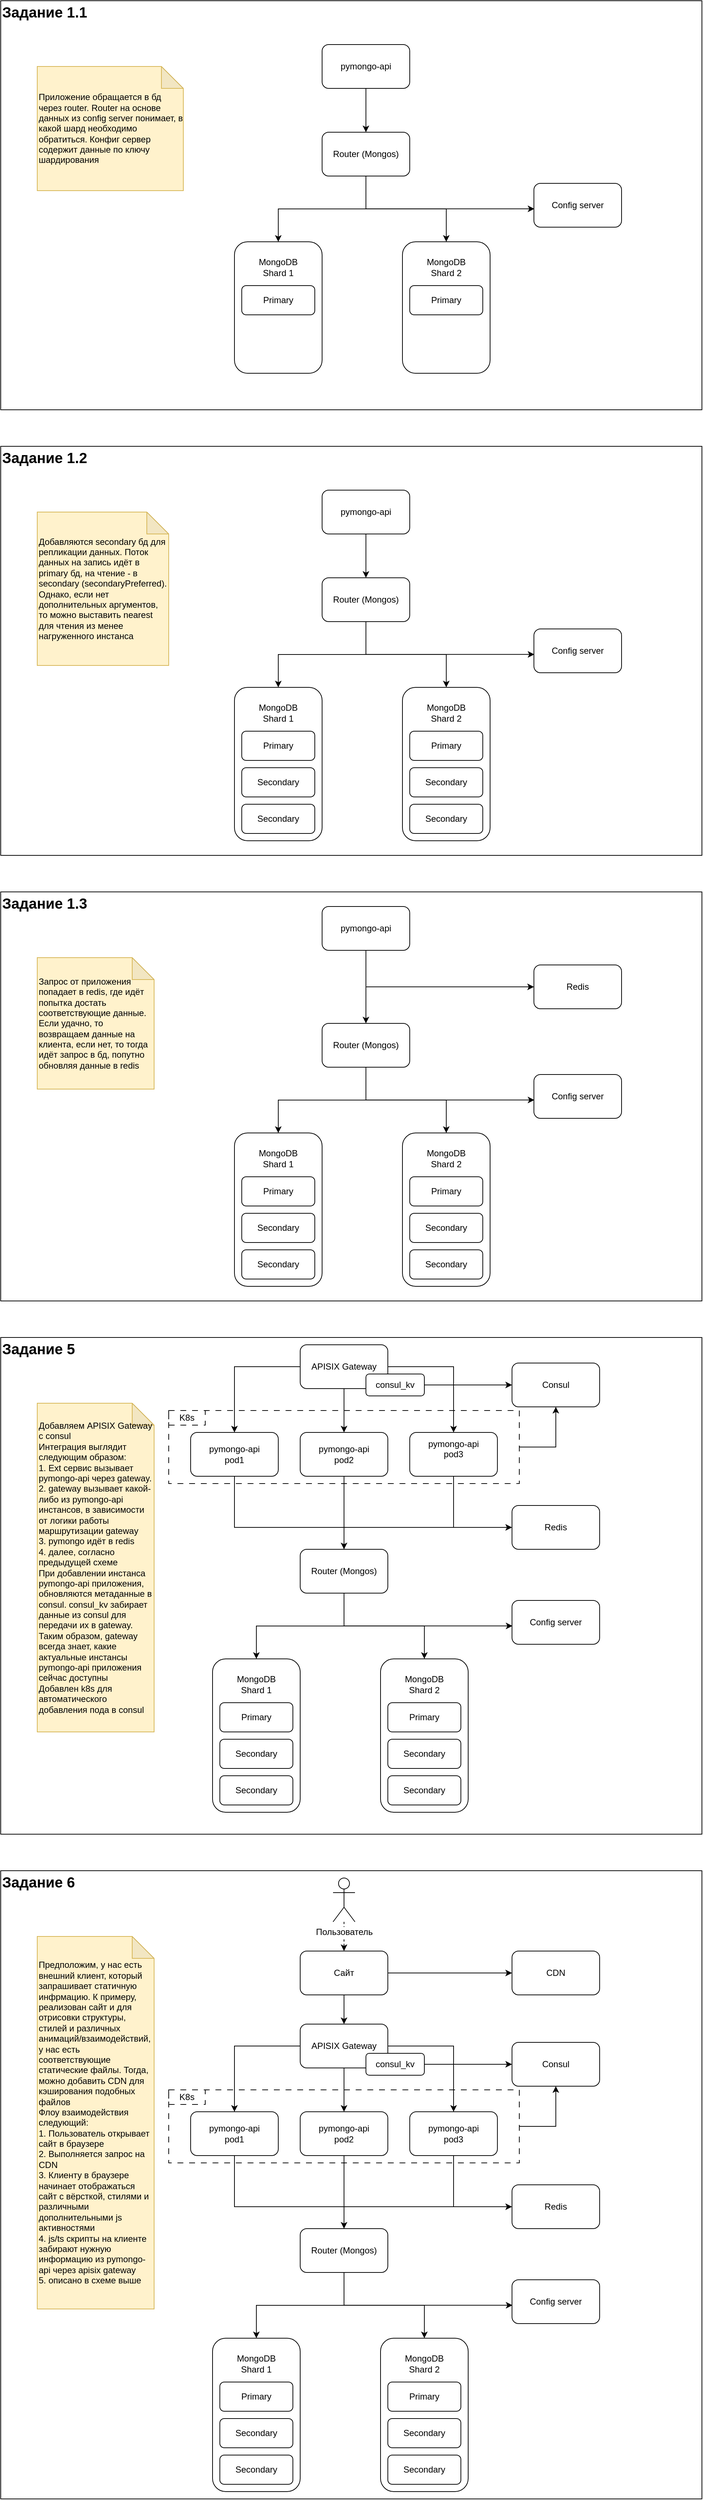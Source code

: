 <mxfile version="26.0.16">
  <diagram name="Page-1" id="u77TqbnZUnnx5tmchBgX">
    <mxGraphModel dx="1595" dy="697" grid="1" gridSize="10" guides="1" tooltips="1" connect="1" arrows="1" fold="1" page="0" pageScale="1" pageWidth="827" pageHeight="1169" math="0" shadow="0">
      <root>
        <mxCell id="0" />
        <mxCell id="1" parent="0" />
        <mxCell id="rl15kOQmElnJKiCzXTVb-4" value="" style="rounded=0;whiteSpace=wrap;html=1;" parent="1" vertex="1">
          <mxGeometry x="-150" y="80" width="960" height="560" as="geometry" />
        </mxCell>
        <mxCell id="rl15kOQmElnJKiCzXTVb-13" style="edgeStyle=orthogonalEdgeStyle;rounded=0;orthogonalLoop=1;jettySize=auto;html=1;endArrow=classic;startFill=0;endFill=1;" parent="1" source="rl15kOQmElnJKiCzXTVb-2" target="rl15kOQmElnJKiCzXTVb-11" edge="1">
          <mxGeometry relative="1" as="geometry" />
        </mxCell>
        <mxCell id="rl15kOQmElnJKiCzXTVb-2" value="pymongo-api" style="rounded=1;whiteSpace=wrap;html=1;" parent="1" vertex="1">
          <mxGeometry x="290" y="140" width="120" height="60" as="geometry" />
        </mxCell>
        <mxCell id="rl15kOQmElnJKiCzXTVb-5" value="Задание 1.1" style="text;html=1;align=left;verticalAlign=middle;whiteSpace=wrap;rounded=0;fontSize=20;fontStyle=1" parent="1" vertex="1">
          <mxGeometry x="-150" y="80" width="170" height="30" as="geometry" />
        </mxCell>
        <mxCell id="rl15kOQmElnJKiCzXTVb-17" style="edgeStyle=orthogonalEdgeStyle;rounded=0;orthogonalLoop=1;jettySize=auto;html=1;endArrow=classic;startFill=0;endFill=1;" parent="1" source="rl15kOQmElnJKiCzXTVb-11" target="rl15kOQmElnJKiCzXTVb-7" edge="1">
          <mxGeometry relative="1" as="geometry" />
        </mxCell>
        <mxCell id="rl15kOQmElnJKiCzXTVb-21" style="edgeStyle=orthogonalEdgeStyle;rounded=0;orthogonalLoop=1;jettySize=auto;html=1;endArrow=classic;startFill=0;endFill=1;" parent="1" source="rl15kOQmElnJKiCzXTVb-11" target="rl15kOQmElnJKiCzXTVb-9" edge="1">
          <mxGeometry relative="1" as="geometry" />
        </mxCell>
        <mxCell id="rl15kOQmElnJKiCzXTVb-59" style="edgeStyle=orthogonalEdgeStyle;rounded=0;orthogonalLoop=1;jettySize=auto;html=1;entryX=0.005;entryY=0.582;entryDx=0;entryDy=0;entryPerimeter=0;endArrow=classic;startFill=0;endFill=1;" parent="1" source="rl15kOQmElnJKiCzXTVb-11" target="rl15kOQmElnJKiCzXTVb-12" edge="1">
          <mxGeometry relative="1" as="geometry">
            <Array as="points">
              <mxPoint x="350" y="365" />
            </Array>
          </mxGeometry>
        </mxCell>
        <mxCell id="rl15kOQmElnJKiCzXTVb-11" value="Router (Mongos)" style="rounded=1;whiteSpace=wrap;html=1;" parent="1" vertex="1">
          <mxGeometry x="290" y="260" width="120" height="60" as="geometry" />
        </mxCell>
        <mxCell id="rl15kOQmElnJKiCzXTVb-12" value="Config server" style="rounded=1;whiteSpace=wrap;html=1;" parent="1" vertex="1">
          <mxGeometry x="580" y="330" width="120" height="60" as="geometry" />
        </mxCell>
        <mxCell id="rl15kOQmElnJKiCzXTVb-22" value="Приложение обращается в бд через router. Router на основе данных из config server понимает, в какой шард необходимо обратиться. Конфиг сервер содержит данные по ключу шардирования" style="shape=note;whiteSpace=wrap;backgroundOutline=1;darkOpacity=0.05;fillColor=#fff2cc;strokeColor=#d6b656;align=left;labelPosition=center;verticalLabelPosition=middle;verticalAlign=middle;html=1;" parent="1" vertex="1">
          <mxGeometry x="-100" y="170" width="200" height="170" as="geometry" />
        </mxCell>
        <mxCell id="rl15kOQmElnJKiCzXTVb-27" value="" style="group" parent="1" vertex="1" connectable="0">
          <mxGeometry x="170" y="410" width="120" height="180" as="geometry" />
        </mxCell>
        <mxCell id="rl15kOQmElnJKiCzXTVb-7" value="" style="rounded=1;whiteSpace=wrap;html=1;" parent="rl15kOQmElnJKiCzXTVb-27" vertex="1">
          <mxGeometry width="120" height="180" as="geometry" />
        </mxCell>
        <mxCell id="rl15kOQmElnJKiCzXTVb-8" value="MongoDB Shard 1" style="text;html=1;align=center;verticalAlign=middle;whiteSpace=wrap;rounded=0;" parent="rl15kOQmElnJKiCzXTVb-27" vertex="1">
          <mxGeometry x="30" y="20" width="60" height="30" as="geometry" />
        </mxCell>
        <mxCell id="rl15kOQmElnJKiCzXTVb-24" value="Primary" style="rounded=1;whiteSpace=wrap;html=1;" parent="rl15kOQmElnJKiCzXTVb-27" vertex="1">
          <mxGeometry x="10" y="60" width="100" height="40" as="geometry" />
        </mxCell>
        <mxCell id="rl15kOQmElnJKiCzXTVb-28" value="" style="group" parent="1" vertex="1" connectable="0">
          <mxGeometry x="400" y="410" width="120" height="180" as="geometry" />
        </mxCell>
        <mxCell id="rl15kOQmElnJKiCzXTVb-9" value="" style="rounded=1;whiteSpace=wrap;html=1;" parent="rl15kOQmElnJKiCzXTVb-28" vertex="1">
          <mxGeometry width="120" height="180" as="geometry" />
        </mxCell>
        <mxCell id="rl15kOQmElnJKiCzXTVb-10" value="MongoDB Shard 2" style="text;html=1;align=center;verticalAlign=middle;whiteSpace=wrap;rounded=0;" parent="rl15kOQmElnJKiCzXTVb-28" vertex="1">
          <mxGeometry x="30" y="20" width="60" height="30" as="geometry" />
        </mxCell>
        <mxCell id="rl15kOQmElnJKiCzXTVb-25" value="Primary" style="rounded=1;whiteSpace=wrap;html=1;" parent="rl15kOQmElnJKiCzXTVb-28" vertex="1">
          <mxGeometry x="10" y="60" width="100" height="40" as="geometry" />
        </mxCell>
        <mxCell id="rl15kOQmElnJKiCzXTVb-29" value="" style="rounded=0;whiteSpace=wrap;html=1;" parent="1" vertex="1">
          <mxGeometry x="-150" y="690" width="960" height="560" as="geometry" />
        </mxCell>
        <mxCell id="rl15kOQmElnJKiCzXTVb-30" style="edgeStyle=orthogonalEdgeStyle;rounded=0;orthogonalLoop=1;jettySize=auto;html=1;endArrow=classic;startFill=0;endFill=1;" parent="1" source="rl15kOQmElnJKiCzXTVb-31" target="rl15kOQmElnJKiCzXTVb-36" edge="1">
          <mxGeometry relative="1" as="geometry" />
        </mxCell>
        <mxCell id="rl15kOQmElnJKiCzXTVb-31" value="pymongo-api" style="rounded=1;whiteSpace=wrap;html=1;" parent="1" vertex="1">
          <mxGeometry x="290" y="750" width="120" height="60" as="geometry" />
        </mxCell>
        <mxCell id="rl15kOQmElnJKiCzXTVb-32" value="Задание 1.2" style="text;html=1;align=left;verticalAlign=middle;whiteSpace=wrap;rounded=0;fontSize=20;fontStyle=1" parent="1" vertex="1">
          <mxGeometry x="-150" y="690" width="170" height="30" as="geometry" />
        </mxCell>
        <mxCell id="rl15kOQmElnJKiCzXTVb-34" style="edgeStyle=orthogonalEdgeStyle;rounded=0;orthogonalLoop=1;jettySize=auto;html=1;endArrow=classic;startFill=0;endFill=1;" parent="1" source="rl15kOQmElnJKiCzXTVb-36" target="rl15kOQmElnJKiCzXTVb-40" edge="1">
          <mxGeometry relative="1" as="geometry" />
        </mxCell>
        <mxCell id="rl15kOQmElnJKiCzXTVb-35" style="edgeStyle=orthogonalEdgeStyle;rounded=0;orthogonalLoop=1;jettySize=auto;html=1;endArrow=classic;startFill=0;endFill=1;" parent="1" source="rl15kOQmElnJKiCzXTVb-36" target="rl15kOQmElnJKiCzXTVb-44" edge="1">
          <mxGeometry relative="1" as="geometry" />
        </mxCell>
        <mxCell id="rl15kOQmElnJKiCzXTVb-36" value="Router (Mongos)" style="rounded=1;whiteSpace=wrap;html=1;" parent="1" vertex="1">
          <mxGeometry x="290" y="870" width="120" height="60" as="geometry" />
        </mxCell>
        <mxCell id="rl15kOQmElnJKiCzXTVb-38" value="Добавляются secondary бд для репликации данных. Поток данных на запись идёт в primary бд, на чтение - в secondary (secondaryPreferred). Однако, если нет дополнительных аргументов, то можно выставить&amp;nbsp;nearest для чтения из менее нагруженного инстанса" style="shape=note;whiteSpace=wrap;backgroundOutline=1;darkOpacity=0.05;fillColor=#fff2cc;strokeColor=#d6b656;align=left;labelPosition=center;verticalLabelPosition=middle;verticalAlign=middle;html=1;" parent="1" vertex="1">
          <mxGeometry x="-100" y="780" width="180" height="210" as="geometry" />
        </mxCell>
        <mxCell id="rl15kOQmElnJKiCzXTVb-40" value="" style="rounded=1;whiteSpace=wrap;html=1;container=0;" parent="1" vertex="1">
          <mxGeometry x="170" y="1020" width="120" height="210" as="geometry" />
        </mxCell>
        <mxCell id="rl15kOQmElnJKiCzXTVb-41" value="MongoDB Shard 1" style="text;html=1;align=center;verticalAlign=middle;whiteSpace=wrap;rounded=0;container=0;" parent="1" vertex="1">
          <mxGeometry x="200" y="1040" width="60" height="30" as="geometry" />
        </mxCell>
        <mxCell id="rl15kOQmElnJKiCzXTVb-42" value="Primary" style="rounded=1;whiteSpace=wrap;html=1;container=0;" parent="1" vertex="1">
          <mxGeometry x="180" y="1080" width="100" height="40" as="geometry" />
        </mxCell>
        <mxCell id="rl15kOQmElnJKiCzXTVb-47" value="Secondary" style="rounded=1;whiteSpace=wrap;html=1;container=0;" parent="1" vertex="1">
          <mxGeometry x="180" y="1130" width="100" height="40" as="geometry" />
        </mxCell>
        <mxCell id="rl15kOQmElnJKiCzXTVb-52" value="Secondary" style="rounded=1;whiteSpace=wrap;html=1;container=0;" parent="1" vertex="1">
          <mxGeometry x="180" y="1180" width="100" height="40" as="geometry" />
        </mxCell>
        <mxCell id="rl15kOQmElnJKiCzXTVb-44" value="" style="rounded=1;whiteSpace=wrap;html=1;container=0;" parent="1" vertex="1">
          <mxGeometry x="400" y="1020" width="120" height="210" as="geometry" />
        </mxCell>
        <mxCell id="rl15kOQmElnJKiCzXTVb-45" value="MongoDB Shard 2" style="text;html=1;align=center;verticalAlign=middle;whiteSpace=wrap;rounded=0;container=0;" parent="1" vertex="1">
          <mxGeometry x="430" y="1040" width="60" height="30" as="geometry" />
        </mxCell>
        <mxCell id="rl15kOQmElnJKiCzXTVb-46" value="Primary" style="rounded=1;whiteSpace=wrap;html=1;container=0;" parent="1" vertex="1">
          <mxGeometry x="410" y="1080" width="100" height="40" as="geometry" />
        </mxCell>
        <mxCell id="rl15kOQmElnJKiCzXTVb-53" value="Secondary" style="rounded=1;whiteSpace=wrap;html=1;container=0;" parent="1" vertex="1">
          <mxGeometry x="410" y="1130" width="100" height="40" as="geometry" />
        </mxCell>
        <mxCell id="rl15kOQmElnJKiCzXTVb-54" value="Secondary" style="rounded=1;whiteSpace=wrap;html=1;container=0;" parent="1" vertex="1">
          <mxGeometry x="410" y="1180" width="100" height="40" as="geometry" />
        </mxCell>
        <mxCell id="rl15kOQmElnJKiCzXTVb-61" style="edgeStyle=orthogonalEdgeStyle;rounded=0;orthogonalLoop=1;jettySize=auto;html=1;entryX=0.005;entryY=0.582;entryDx=0;entryDy=0;entryPerimeter=0;endArrow=classic;startFill=0;endFill=1;" parent="1" target="rl15kOQmElnJKiCzXTVb-62" edge="1">
          <mxGeometry relative="1" as="geometry">
            <mxPoint x="350" y="930" as="sourcePoint" />
            <Array as="points">
              <mxPoint x="350" y="975" />
            </Array>
          </mxGeometry>
        </mxCell>
        <mxCell id="rl15kOQmElnJKiCzXTVb-62" value="Config server" style="rounded=1;whiteSpace=wrap;html=1;" parent="1" vertex="1">
          <mxGeometry x="580" y="940" width="120" height="60" as="geometry" />
        </mxCell>
        <mxCell id="rl15kOQmElnJKiCzXTVb-63" value="" style="rounded=0;whiteSpace=wrap;html=1;" parent="1" vertex="1">
          <mxGeometry x="-150" y="1300" width="960" height="560" as="geometry" />
        </mxCell>
        <mxCell id="rl15kOQmElnJKiCzXTVb-84" style="edgeStyle=orthogonalEdgeStyle;rounded=0;orthogonalLoop=1;jettySize=auto;html=1;endArrow=classic;startFill=0;endFill=1;" parent="1" source="rl15kOQmElnJKiCzXTVb-65" target="rl15kOQmElnJKiCzXTVb-83" edge="1">
          <mxGeometry relative="1" as="geometry">
            <Array as="points">
              <mxPoint x="350" y="1430" />
            </Array>
          </mxGeometry>
        </mxCell>
        <mxCell id="rl15kOQmElnJKiCzXTVb-65" value="pymongo-api" style="rounded=1;whiteSpace=wrap;html=1;" parent="1" vertex="1">
          <mxGeometry x="290" y="1320" width="120" height="60" as="geometry" />
        </mxCell>
        <mxCell id="rl15kOQmElnJKiCzXTVb-66" value="Задание 1.3" style="text;html=1;align=left;verticalAlign=middle;whiteSpace=wrap;rounded=0;fontSize=20;fontStyle=1" parent="1" vertex="1">
          <mxGeometry x="-150" y="1300" width="170" height="30" as="geometry" />
        </mxCell>
        <mxCell id="rl15kOQmElnJKiCzXTVb-67" style="edgeStyle=orthogonalEdgeStyle;rounded=0;orthogonalLoop=1;jettySize=auto;html=1;endArrow=classic;startFill=0;endFill=1;" parent="1" source="rl15kOQmElnJKiCzXTVb-69" target="rl15kOQmElnJKiCzXTVb-71" edge="1">
          <mxGeometry relative="1" as="geometry" />
        </mxCell>
        <mxCell id="rl15kOQmElnJKiCzXTVb-68" style="edgeStyle=orthogonalEdgeStyle;rounded=0;orthogonalLoop=1;jettySize=auto;html=1;endArrow=classic;startFill=0;endFill=1;" parent="1" source="rl15kOQmElnJKiCzXTVb-69" target="rl15kOQmElnJKiCzXTVb-76" edge="1">
          <mxGeometry relative="1" as="geometry" />
        </mxCell>
        <mxCell id="rl15kOQmElnJKiCzXTVb-69" value="Router (Mongos)" style="rounded=1;whiteSpace=wrap;html=1;" parent="1" vertex="1">
          <mxGeometry x="290" y="1480" width="120" height="60" as="geometry" />
        </mxCell>
        <mxCell id="rl15kOQmElnJKiCzXTVb-70" value="Запрос от приложения попадает в redis, где идёт попытка достать соответствующие данные. Если удачно, то возвращаем данные на клиента, если нет, то тогда идёт запрос в бд, попутно обновляя данные в redis" style="shape=note;whiteSpace=wrap;backgroundOutline=1;darkOpacity=0.05;fillColor=#fff2cc;strokeColor=#d6b656;align=left;labelPosition=center;verticalLabelPosition=middle;verticalAlign=middle;html=1;" parent="1" vertex="1">
          <mxGeometry x="-100" y="1390" width="160" height="180" as="geometry" />
        </mxCell>
        <mxCell id="rl15kOQmElnJKiCzXTVb-71" value="" style="rounded=1;whiteSpace=wrap;html=1;container=0;" parent="1" vertex="1">
          <mxGeometry x="170" y="1630" width="120" height="210" as="geometry" />
        </mxCell>
        <mxCell id="rl15kOQmElnJKiCzXTVb-72" value="MongoDB Shard 1" style="text;html=1;align=center;verticalAlign=middle;whiteSpace=wrap;rounded=0;container=0;" parent="1" vertex="1">
          <mxGeometry x="200" y="1650" width="60" height="30" as="geometry" />
        </mxCell>
        <mxCell id="rl15kOQmElnJKiCzXTVb-73" value="Primary" style="rounded=1;whiteSpace=wrap;html=1;container=0;" parent="1" vertex="1">
          <mxGeometry x="180" y="1690" width="100" height="40" as="geometry" />
        </mxCell>
        <mxCell id="rl15kOQmElnJKiCzXTVb-74" value="Secondary" style="rounded=1;whiteSpace=wrap;html=1;container=0;" parent="1" vertex="1">
          <mxGeometry x="180" y="1740" width="100" height="40" as="geometry" />
        </mxCell>
        <mxCell id="rl15kOQmElnJKiCzXTVb-75" value="Secondary" style="rounded=1;whiteSpace=wrap;html=1;container=0;" parent="1" vertex="1">
          <mxGeometry x="180" y="1790" width="100" height="40" as="geometry" />
        </mxCell>
        <mxCell id="rl15kOQmElnJKiCzXTVb-76" value="" style="rounded=1;whiteSpace=wrap;html=1;container=0;" parent="1" vertex="1">
          <mxGeometry x="400" y="1630" width="120" height="210" as="geometry" />
        </mxCell>
        <mxCell id="rl15kOQmElnJKiCzXTVb-77" value="MongoDB Shard 2" style="text;html=1;align=center;verticalAlign=middle;whiteSpace=wrap;rounded=0;container=0;" parent="1" vertex="1">
          <mxGeometry x="430" y="1650" width="60" height="30" as="geometry" />
        </mxCell>
        <mxCell id="rl15kOQmElnJKiCzXTVb-78" value="Primary" style="rounded=1;whiteSpace=wrap;html=1;container=0;" parent="1" vertex="1">
          <mxGeometry x="410" y="1690" width="100" height="40" as="geometry" />
        </mxCell>
        <mxCell id="rl15kOQmElnJKiCzXTVb-79" value="Secondary" style="rounded=1;whiteSpace=wrap;html=1;container=0;" parent="1" vertex="1">
          <mxGeometry x="410" y="1740" width="100" height="40" as="geometry" />
        </mxCell>
        <mxCell id="rl15kOQmElnJKiCzXTVb-80" value="Secondary" style="rounded=1;whiteSpace=wrap;html=1;container=0;" parent="1" vertex="1">
          <mxGeometry x="410" y="1790" width="100" height="40" as="geometry" />
        </mxCell>
        <mxCell id="rl15kOQmElnJKiCzXTVb-81" style="edgeStyle=orthogonalEdgeStyle;rounded=0;orthogonalLoop=1;jettySize=auto;html=1;entryX=0.005;entryY=0.582;entryDx=0;entryDy=0;entryPerimeter=0;endArrow=classic;startFill=0;endFill=1;" parent="1" target="rl15kOQmElnJKiCzXTVb-82" edge="1">
          <mxGeometry relative="1" as="geometry">
            <mxPoint x="350" y="1540" as="sourcePoint" />
            <Array as="points">
              <mxPoint x="350" y="1585" />
            </Array>
          </mxGeometry>
        </mxCell>
        <mxCell id="rl15kOQmElnJKiCzXTVb-82" value="Config server" style="rounded=1;whiteSpace=wrap;html=1;" parent="1" vertex="1">
          <mxGeometry x="580" y="1550" width="120" height="60" as="geometry" />
        </mxCell>
        <mxCell id="rl15kOQmElnJKiCzXTVb-85" style="edgeStyle=orthogonalEdgeStyle;rounded=0;orthogonalLoop=1;jettySize=auto;html=1;endArrow=classic;startFill=0;endFill=1;" parent="1" source="rl15kOQmElnJKiCzXTVb-83" target="rl15kOQmElnJKiCzXTVb-69" edge="1">
          <mxGeometry relative="1" as="geometry" />
        </mxCell>
        <mxCell id="rl15kOQmElnJKiCzXTVb-83" value="Redis" style="rounded=1;whiteSpace=wrap;html=1;" parent="1" vertex="1">
          <mxGeometry x="580" y="1400" width="120" height="60" as="geometry" />
        </mxCell>
        <mxCell id="x6-YDtZBx8d-fbet1mqg-1" value="" style="rounded=0;whiteSpace=wrap;html=1;" parent="1" vertex="1">
          <mxGeometry x="-150" y="1910" width="960" height="680" as="geometry" />
        </mxCell>
        <mxCell id="x6-YDtZBx8d-fbet1mqg-26" style="edgeStyle=orthogonalEdgeStyle;rounded=0;orthogonalLoop=1;jettySize=auto;html=1;endArrow=none;startFill=0;" parent="1" source="x6-YDtZBx8d-fbet1mqg-3" target="x6-YDtZBx8d-fbet1mqg-7" edge="1">
          <mxGeometry relative="1" as="geometry" />
        </mxCell>
        <mxCell id="hE5AqsUKDgQOn3Tg8BSm-1" style="edgeStyle=orthogonalEdgeStyle;rounded=0;orthogonalLoop=1;jettySize=auto;html=1;exitX=1;exitY=0.5;exitDx=0;exitDy=0;" edge="1" parent="1" source="x6-YDtZBx8d-fbet1mqg-38" target="x6-YDtZBx8d-fbet1mqg-32">
          <mxGeometry relative="1" as="geometry" />
        </mxCell>
        <mxCell id="x6-YDtZBx8d-fbet1mqg-38" value="" style="rounded=0;whiteSpace=wrap;html=1;fillColor=none;dashed=1;backgroundOutline=0;treeFolding=0;treeMoving=0;dashPattern=8 8;" parent="1" vertex="1">
          <mxGeometry x="80" y="2010" width="480" height="100" as="geometry" />
        </mxCell>
        <mxCell id="x6-YDtZBx8d-fbet1mqg-3" value="pymongo-api&lt;div&gt;pod2&lt;/div&gt;" style="rounded=1;whiteSpace=wrap;html=1;" parent="1" vertex="1">
          <mxGeometry x="260" y="2040" width="120" height="60" as="geometry" />
        </mxCell>
        <mxCell id="x6-YDtZBx8d-fbet1mqg-4" value="Задание 5" style="text;html=1;align=left;verticalAlign=middle;whiteSpace=wrap;rounded=0;fontSize=20;fontStyle=1" parent="1" vertex="1">
          <mxGeometry x="-150" y="1910" width="170" height="30" as="geometry" />
        </mxCell>
        <mxCell id="x6-YDtZBx8d-fbet1mqg-5" style="edgeStyle=orthogonalEdgeStyle;rounded=0;orthogonalLoop=1;jettySize=auto;html=1;endArrow=classic;startFill=0;endFill=1;" parent="1" source="x6-YDtZBx8d-fbet1mqg-7" target="x6-YDtZBx8d-fbet1mqg-9" edge="1">
          <mxGeometry relative="1" as="geometry" />
        </mxCell>
        <mxCell id="x6-YDtZBx8d-fbet1mqg-6" style="edgeStyle=orthogonalEdgeStyle;rounded=0;orthogonalLoop=1;jettySize=auto;html=1;endArrow=classic;startFill=0;endFill=1;" parent="1" source="x6-YDtZBx8d-fbet1mqg-7" target="x6-YDtZBx8d-fbet1mqg-14" edge="1">
          <mxGeometry relative="1" as="geometry" />
        </mxCell>
        <mxCell id="x6-YDtZBx8d-fbet1mqg-7" value="Router (Mongos)" style="rounded=1;whiteSpace=wrap;html=1;" parent="1" vertex="1">
          <mxGeometry x="260" y="2200" width="120" height="60" as="geometry" />
        </mxCell>
        <mxCell id="x6-YDtZBx8d-fbet1mqg-8" value="Добавляем APISIX Gateway с consul&lt;div&gt;Интеграция выглядит следующим образом:&lt;/div&gt;&lt;div&gt;1. Ext сервис вызывает pymongo-api через gateway.&lt;/div&gt;&lt;div&gt;2. gateway вызывает какой-либо из pymongo-api инстансов, в зависимости от логики работы маршрутизации gateway&lt;/div&gt;&lt;div&gt;3. pymongo идёт в redis&lt;/div&gt;&lt;div&gt;4. далее, согласно предыдущей схеме&lt;/div&gt;&lt;div&gt;При добавлении инстанса pymongo-api приложения, обновляются метаданные в consul. consul_kv забирает данные из consul для передачи их в gateway. Таким образом, gateway всегда знает, какие актуальные инстансы pymongo-api приложения сейчас доступны&lt;/div&gt;&lt;div&gt;Добавлен k8s для автоматического добавления пода в consul&lt;/div&gt;" style="shape=note;whiteSpace=wrap;backgroundOutline=1;darkOpacity=0.05;fillColor=#fff2cc;strokeColor=#d6b656;align=left;labelPosition=center;verticalLabelPosition=middle;verticalAlign=middle;html=1;" parent="1" vertex="1">
          <mxGeometry x="-100" y="2000" width="160" height="450" as="geometry" />
        </mxCell>
        <mxCell id="x6-YDtZBx8d-fbet1mqg-9" value="" style="rounded=1;whiteSpace=wrap;html=1;container=0;" parent="1" vertex="1">
          <mxGeometry x="140" y="2350" width="120" height="210" as="geometry" />
        </mxCell>
        <mxCell id="x6-YDtZBx8d-fbet1mqg-10" value="MongoDB Shard 1" style="text;html=1;align=center;verticalAlign=middle;whiteSpace=wrap;rounded=0;container=0;" parent="1" vertex="1">
          <mxGeometry x="170" y="2370" width="60" height="30" as="geometry" />
        </mxCell>
        <mxCell id="x6-YDtZBx8d-fbet1mqg-11" value="Primary" style="rounded=1;whiteSpace=wrap;html=1;container=0;" parent="1" vertex="1">
          <mxGeometry x="150" y="2410" width="100" height="40" as="geometry" />
        </mxCell>
        <mxCell id="x6-YDtZBx8d-fbet1mqg-12" value="Secondary" style="rounded=1;whiteSpace=wrap;html=1;container=0;" parent="1" vertex="1">
          <mxGeometry x="150" y="2460" width="100" height="40" as="geometry" />
        </mxCell>
        <mxCell id="x6-YDtZBx8d-fbet1mqg-13" value="Secondary" style="rounded=1;whiteSpace=wrap;html=1;container=0;" parent="1" vertex="1">
          <mxGeometry x="150" y="2510" width="100" height="40" as="geometry" />
        </mxCell>
        <mxCell id="x6-YDtZBx8d-fbet1mqg-14" value="" style="rounded=1;whiteSpace=wrap;html=1;container=0;" parent="1" vertex="1">
          <mxGeometry x="370" y="2350" width="120" height="210" as="geometry" />
        </mxCell>
        <mxCell id="x6-YDtZBx8d-fbet1mqg-15" value="MongoDB Shard 2" style="text;html=1;align=center;verticalAlign=middle;whiteSpace=wrap;rounded=0;container=0;" parent="1" vertex="1">
          <mxGeometry x="400" y="2370" width="60" height="30" as="geometry" />
        </mxCell>
        <mxCell id="x6-YDtZBx8d-fbet1mqg-16" value="Primary" style="rounded=1;whiteSpace=wrap;html=1;container=0;" parent="1" vertex="1">
          <mxGeometry x="380" y="2410" width="100" height="40" as="geometry" />
        </mxCell>
        <mxCell id="x6-YDtZBx8d-fbet1mqg-17" value="Secondary" style="rounded=1;whiteSpace=wrap;html=1;container=0;" parent="1" vertex="1">
          <mxGeometry x="380" y="2460" width="100" height="40" as="geometry" />
        </mxCell>
        <mxCell id="x6-YDtZBx8d-fbet1mqg-18" value="Secondary" style="rounded=1;whiteSpace=wrap;html=1;container=0;" parent="1" vertex="1">
          <mxGeometry x="380" y="2510" width="100" height="40" as="geometry" />
        </mxCell>
        <mxCell id="x6-YDtZBx8d-fbet1mqg-19" style="edgeStyle=orthogonalEdgeStyle;rounded=0;orthogonalLoop=1;jettySize=auto;html=1;entryX=0.005;entryY=0.582;entryDx=0;entryDy=0;entryPerimeter=0;endArrow=classic;startFill=0;endFill=1;" parent="1" target="x6-YDtZBx8d-fbet1mqg-20" edge="1">
          <mxGeometry relative="1" as="geometry">
            <mxPoint x="320" y="2260" as="sourcePoint" />
            <Array as="points">
              <mxPoint x="320" y="2305" />
            </Array>
          </mxGeometry>
        </mxCell>
        <mxCell id="x6-YDtZBx8d-fbet1mqg-20" value="Config server" style="rounded=1;whiteSpace=wrap;html=1;" parent="1" vertex="1">
          <mxGeometry x="550" y="2270" width="120" height="60" as="geometry" />
        </mxCell>
        <mxCell id="x6-YDtZBx8d-fbet1mqg-21" style="edgeStyle=orthogonalEdgeStyle;rounded=0;orthogonalLoop=1;jettySize=auto;html=1;endArrow=classic;startFill=1;endFill=1;startArrow=classic;" parent="1" source="x6-YDtZBx8d-fbet1mqg-22" target="x6-YDtZBx8d-fbet1mqg-7" edge="1">
          <mxGeometry relative="1" as="geometry">
            <Array as="points">
              <mxPoint x="320" y="2170" />
            </Array>
          </mxGeometry>
        </mxCell>
        <mxCell id="x6-YDtZBx8d-fbet1mqg-22" value="Redis" style="rounded=1;whiteSpace=wrap;html=1;" parent="1" vertex="1">
          <mxGeometry x="550" y="2140" width="120" height="60" as="geometry" />
        </mxCell>
        <mxCell id="x6-YDtZBx8d-fbet1mqg-23" value="pymongo-api&lt;div&gt;pod3&lt;/div&gt;&lt;div&gt;&lt;br&gt;&lt;/div&gt;" style="rounded=1;whiteSpace=wrap;html=1;" parent="1" vertex="1">
          <mxGeometry x="410" y="2040" width="120" height="60" as="geometry" />
        </mxCell>
        <mxCell id="x6-YDtZBx8d-fbet1mqg-24" value="pymongo-api&lt;div&gt;pod1&lt;/div&gt;" style="rounded=1;whiteSpace=wrap;html=1;" parent="1" vertex="1">
          <mxGeometry x="110" y="2040" width="120" height="60" as="geometry" />
        </mxCell>
        <mxCell id="x6-YDtZBx8d-fbet1mqg-25" value="" style="endArrow=none;html=1;rounded=0;exitX=0.5;exitY=1;exitDx=0;exitDy=0;entryX=0.5;entryY=1;entryDx=0;entryDy=0;" parent="1" source="x6-YDtZBx8d-fbet1mqg-24" target="x6-YDtZBx8d-fbet1mqg-23" edge="1">
          <mxGeometry width="50" height="50" relative="1" as="geometry">
            <mxPoint x="330" y="2200" as="sourcePoint" />
            <mxPoint x="380" y="2150" as="targetPoint" />
            <Array as="points">
              <mxPoint x="170" y="2170" />
              <mxPoint x="320" y="2170" />
              <mxPoint x="470" y="2170" />
            </Array>
          </mxGeometry>
        </mxCell>
        <mxCell id="x6-YDtZBx8d-fbet1mqg-28" style="edgeStyle=orthogonalEdgeStyle;rounded=0;orthogonalLoop=1;jettySize=auto;html=1;endArrow=classic;startFill=0;endFill=1;" parent="1" source="x6-YDtZBx8d-fbet1mqg-27" target="x6-YDtZBx8d-fbet1mqg-24" edge="1">
          <mxGeometry relative="1" as="geometry" />
        </mxCell>
        <mxCell id="x6-YDtZBx8d-fbet1mqg-29" style="edgeStyle=orthogonalEdgeStyle;rounded=0;orthogonalLoop=1;jettySize=auto;html=1;endArrow=classic;startFill=0;endFill=1;" parent="1" source="x6-YDtZBx8d-fbet1mqg-27" target="x6-YDtZBx8d-fbet1mqg-3" edge="1">
          <mxGeometry relative="1" as="geometry" />
        </mxCell>
        <mxCell id="x6-YDtZBx8d-fbet1mqg-30" style="edgeStyle=orthogonalEdgeStyle;rounded=0;orthogonalLoop=1;jettySize=auto;html=1;endArrow=classic;startFill=0;endFill=1;" parent="1" source="x6-YDtZBx8d-fbet1mqg-27" target="x6-YDtZBx8d-fbet1mqg-23" edge="1">
          <mxGeometry relative="1" as="geometry" />
        </mxCell>
        <mxCell id="x6-YDtZBx8d-fbet1mqg-27" value="APISIX Gateway" style="rounded=1;whiteSpace=wrap;html=1;" parent="1" vertex="1">
          <mxGeometry x="260" y="1920" width="120" height="60" as="geometry" />
        </mxCell>
        <mxCell id="x6-YDtZBx8d-fbet1mqg-33" style="edgeStyle=orthogonalEdgeStyle;rounded=0;orthogonalLoop=1;jettySize=auto;html=1;endArrow=classic;startFill=0;endFill=1;" parent="1" source="x6-YDtZBx8d-fbet1mqg-31" target="x6-YDtZBx8d-fbet1mqg-32" edge="1">
          <mxGeometry relative="1" as="geometry" />
        </mxCell>
        <mxCell id="x6-YDtZBx8d-fbet1mqg-31" value="consul_kv" style="rounded=1;whiteSpace=wrap;html=1;" parent="1" vertex="1">
          <mxGeometry x="350" y="1960" width="80" height="30" as="geometry" />
        </mxCell>
        <mxCell id="x6-YDtZBx8d-fbet1mqg-32" value="Consul" style="rounded=1;whiteSpace=wrap;html=1;" parent="1" vertex="1">
          <mxGeometry x="550" y="1945" width="120" height="60" as="geometry" />
        </mxCell>
        <mxCell id="x6-YDtZBx8d-fbet1mqg-39" value="K8s" style="text;html=1;align=center;verticalAlign=middle;whiteSpace=wrap;rounded=0;strokeColor=default;dashed=1;dashPattern=8 8;" parent="1" vertex="1">
          <mxGeometry x="80" y="2010" width="50" height="20" as="geometry" />
        </mxCell>
        <mxCell id="hE5AqsUKDgQOn3Tg8BSm-2" value="" style="rounded=0;whiteSpace=wrap;html=1;" vertex="1" parent="1">
          <mxGeometry x="-150" y="2640" width="960" height="860" as="geometry" />
        </mxCell>
        <mxCell id="hE5AqsUKDgQOn3Tg8BSm-3" style="edgeStyle=orthogonalEdgeStyle;rounded=0;orthogonalLoop=1;jettySize=auto;html=1;endArrow=none;startFill=0;" edge="1" parent="1" source="hE5AqsUKDgQOn3Tg8BSm-6" target="hE5AqsUKDgQOn3Tg8BSm-10">
          <mxGeometry relative="1" as="geometry" />
        </mxCell>
        <mxCell id="hE5AqsUKDgQOn3Tg8BSm-4" style="edgeStyle=orthogonalEdgeStyle;rounded=0;orthogonalLoop=1;jettySize=auto;html=1;exitX=1;exitY=0.5;exitDx=0;exitDy=0;" edge="1" parent="1" source="hE5AqsUKDgQOn3Tg8BSm-5" target="hE5AqsUKDgQOn3Tg8BSm-35">
          <mxGeometry relative="1" as="geometry" />
        </mxCell>
        <mxCell id="hE5AqsUKDgQOn3Tg8BSm-5" value="" style="rounded=0;whiteSpace=wrap;html=1;fillColor=none;dashed=1;backgroundOutline=0;treeFolding=0;treeMoving=0;dashPattern=8 8;" vertex="1" parent="1">
          <mxGeometry x="80" y="2940" width="480" height="100" as="geometry" />
        </mxCell>
        <mxCell id="hE5AqsUKDgQOn3Tg8BSm-6" value="pymongo-api&lt;div&gt;pod2&lt;/div&gt;" style="rounded=1;whiteSpace=wrap;html=1;" vertex="1" parent="1">
          <mxGeometry x="260" y="2970" width="120" height="60" as="geometry" />
        </mxCell>
        <mxCell id="hE5AqsUKDgQOn3Tg8BSm-7" value="Задание 6" style="text;html=1;align=left;verticalAlign=middle;whiteSpace=wrap;rounded=0;fontSize=20;fontStyle=1" vertex="1" parent="1">
          <mxGeometry x="-150" y="2640" width="170" height="30" as="geometry" />
        </mxCell>
        <mxCell id="hE5AqsUKDgQOn3Tg8BSm-8" style="edgeStyle=orthogonalEdgeStyle;rounded=0;orthogonalLoop=1;jettySize=auto;html=1;endArrow=classic;startFill=0;endFill=1;" edge="1" parent="1" source="hE5AqsUKDgQOn3Tg8BSm-10" target="hE5AqsUKDgQOn3Tg8BSm-12">
          <mxGeometry relative="1" as="geometry" />
        </mxCell>
        <mxCell id="hE5AqsUKDgQOn3Tg8BSm-9" style="edgeStyle=orthogonalEdgeStyle;rounded=0;orthogonalLoop=1;jettySize=auto;html=1;endArrow=classic;startFill=0;endFill=1;" edge="1" parent="1" source="hE5AqsUKDgQOn3Tg8BSm-10" target="hE5AqsUKDgQOn3Tg8BSm-17">
          <mxGeometry relative="1" as="geometry" />
        </mxCell>
        <mxCell id="hE5AqsUKDgQOn3Tg8BSm-10" value="Router (Mongos)" style="rounded=1;whiteSpace=wrap;html=1;" vertex="1" parent="1">
          <mxGeometry x="260" y="3130" width="120" height="60" as="geometry" />
        </mxCell>
        <mxCell id="hE5AqsUKDgQOn3Tg8BSm-11" value="Предположим, у нас есть внешний клиент, который запрашивает статичную инфрмацию. К примеру, реализован сайт и для отрисовки структуры, стилей и различных анимаций/взаимодействий, у нас есть соответствующие статические файлы. Тогда, можно добавить CDN для кэширования подобных файлов&lt;div&gt;Флоу взаимодействия следующий:&lt;/div&gt;&lt;div&gt;1. Пользователь открывает сайт в браузере&lt;/div&gt;&lt;div&gt;2. Выполняется запрос на CDN&lt;/div&gt;&lt;div&gt;3. Клиенту в браузере начинает отображаться сайт с вёрсткой, стилями и различными дополнительными js активностями&lt;/div&gt;&lt;div&gt;4. js/ts скрипты на клиенте забирают нужную информацию из pymongo-api через apisix gateway&lt;/div&gt;&lt;div&gt;5. описано в схеме выше&lt;/div&gt;" style="shape=note;whiteSpace=wrap;backgroundOutline=1;darkOpacity=0.05;fillColor=#fff2cc;strokeColor=#d6b656;align=left;labelPosition=center;verticalLabelPosition=middle;verticalAlign=middle;html=1;" vertex="1" parent="1">
          <mxGeometry x="-100" y="2730" width="160" height="510" as="geometry" />
        </mxCell>
        <mxCell id="hE5AqsUKDgQOn3Tg8BSm-12" value="" style="rounded=1;whiteSpace=wrap;html=1;container=0;" vertex="1" parent="1">
          <mxGeometry x="140" y="3280" width="120" height="210" as="geometry" />
        </mxCell>
        <mxCell id="hE5AqsUKDgQOn3Tg8BSm-13" value="MongoDB Shard 1" style="text;html=1;align=center;verticalAlign=middle;whiteSpace=wrap;rounded=0;container=0;" vertex="1" parent="1">
          <mxGeometry x="170" y="3300" width="60" height="30" as="geometry" />
        </mxCell>
        <mxCell id="hE5AqsUKDgQOn3Tg8BSm-14" value="Primary" style="rounded=1;whiteSpace=wrap;html=1;container=0;" vertex="1" parent="1">
          <mxGeometry x="150" y="3340" width="100" height="40" as="geometry" />
        </mxCell>
        <mxCell id="hE5AqsUKDgQOn3Tg8BSm-15" value="Secondary" style="rounded=1;whiteSpace=wrap;html=1;container=0;" vertex="1" parent="1">
          <mxGeometry x="150" y="3390" width="100" height="40" as="geometry" />
        </mxCell>
        <mxCell id="hE5AqsUKDgQOn3Tg8BSm-16" value="Secondary" style="rounded=1;whiteSpace=wrap;html=1;container=0;" vertex="1" parent="1">
          <mxGeometry x="150" y="3440" width="100" height="40" as="geometry" />
        </mxCell>
        <mxCell id="hE5AqsUKDgQOn3Tg8BSm-17" value="" style="rounded=1;whiteSpace=wrap;html=1;container=0;" vertex="1" parent="1">
          <mxGeometry x="370" y="3280" width="120" height="210" as="geometry" />
        </mxCell>
        <mxCell id="hE5AqsUKDgQOn3Tg8BSm-18" value="MongoDB Shard 2" style="text;html=1;align=center;verticalAlign=middle;whiteSpace=wrap;rounded=0;container=0;" vertex="1" parent="1">
          <mxGeometry x="400" y="3300" width="60" height="30" as="geometry" />
        </mxCell>
        <mxCell id="hE5AqsUKDgQOn3Tg8BSm-19" value="Primary" style="rounded=1;whiteSpace=wrap;html=1;container=0;" vertex="1" parent="1">
          <mxGeometry x="380" y="3340" width="100" height="40" as="geometry" />
        </mxCell>
        <mxCell id="hE5AqsUKDgQOn3Tg8BSm-20" value="Secondary" style="rounded=1;whiteSpace=wrap;html=1;container=0;" vertex="1" parent="1">
          <mxGeometry x="380" y="3390" width="100" height="40" as="geometry" />
        </mxCell>
        <mxCell id="hE5AqsUKDgQOn3Tg8BSm-21" value="Secondary" style="rounded=1;whiteSpace=wrap;html=1;container=0;" vertex="1" parent="1">
          <mxGeometry x="380" y="3440" width="100" height="40" as="geometry" />
        </mxCell>
        <mxCell id="hE5AqsUKDgQOn3Tg8BSm-22" style="edgeStyle=orthogonalEdgeStyle;rounded=0;orthogonalLoop=1;jettySize=auto;html=1;entryX=0.005;entryY=0.582;entryDx=0;entryDy=0;entryPerimeter=0;endArrow=classic;startFill=0;endFill=1;" edge="1" parent="1" target="hE5AqsUKDgQOn3Tg8BSm-23">
          <mxGeometry relative="1" as="geometry">
            <mxPoint x="320" y="3190" as="sourcePoint" />
            <Array as="points">
              <mxPoint x="320" y="3235" />
            </Array>
          </mxGeometry>
        </mxCell>
        <mxCell id="hE5AqsUKDgQOn3Tg8BSm-23" value="Config server" style="rounded=1;whiteSpace=wrap;html=1;" vertex="1" parent="1">
          <mxGeometry x="550" y="3200" width="120" height="60" as="geometry" />
        </mxCell>
        <mxCell id="hE5AqsUKDgQOn3Tg8BSm-24" style="edgeStyle=orthogonalEdgeStyle;rounded=0;orthogonalLoop=1;jettySize=auto;html=1;endArrow=classic;startFill=1;endFill=1;startArrow=classic;" edge="1" parent="1" source="hE5AqsUKDgQOn3Tg8BSm-25" target="hE5AqsUKDgQOn3Tg8BSm-10">
          <mxGeometry relative="1" as="geometry">
            <Array as="points">
              <mxPoint x="320" y="3100" />
            </Array>
          </mxGeometry>
        </mxCell>
        <mxCell id="hE5AqsUKDgQOn3Tg8BSm-25" value="Redis" style="rounded=1;whiteSpace=wrap;html=1;" vertex="1" parent="1">
          <mxGeometry x="550" y="3070" width="120" height="60" as="geometry" />
        </mxCell>
        <mxCell id="hE5AqsUKDgQOn3Tg8BSm-26" value="pymongo-api&lt;div&gt;pod3&lt;/div&gt;" style="rounded=1;whiteSpace=wrap;html=1;" vertex="1" parent="1">
          <mxGeometry x="410" y="2970" width="120" height="60" as="geometry" />
        </mxCell>
        <mxCell id="hE5AqsUKDgQOn3Tg8BSm-27" value="pymongo-api&lt;div&gt;pod1&lt;/div&gt;" style="rounded=1;whiteSpace=wrap;html=1;" vertex="1" parent="1">
          <mxGeometry x="110" y="2970" width="120" height="60" as="geometry" />
        </mxCell>
        <mxCell id="hE5AqsUKDgQOn3Tg8BSm-28" value="" style="endArrow=none;html=1;rounded=0;exitX=0.5;exitY=1;exitDx=0;exitDy=0;entryX=0.5;entryY=1;entryDx=0;entryDy=0;" edge="1" parent="1" source="hE5AqsUKDgQOn3Tg8BSm-27" target="hE5AqsUKDgQOn3Tg8BSm-26">
          <mxGeometry width="50" height="50" relative="1" as="geometry">
            <mxPoint x="330" y="3130" as="sourcePoint" />
            <mxPoint x="380" y="3080" as="targetPoint" />
            <Array as="points">
              <mxPoint x="170" y="3100" />
              <mxPoint x="320" y="3100" />
              <mxPoint x="470" y="3100" />
            </Array>
          </mxGeometry>
        </mxCell>
        <mxCell id="hE5AqsUKDgQOn3Tg8BSm-29" style="edgeStyle=orthogonalEdgeStyle;rounded=0;orthogonalLoop=1;jettySize=auto;html=1;endArrow=classic;startFill=0;endFill=1;" edge="1" parent="1" source="hE5AqsUKDgQOn3Tg8BSm-32" target="hE5AqsUKDgQOn3Tg8BSm-27">
          <mxGeometry relative="1" as="geometry" />
        </mxCell>
        <mxCell id="hE5AqsUKDgQOn3Tg8BSm-30" style="edgeStyle=orthogonalEdgeStyle;rounded=0;orthogonalLoop=1;jettySize=auto;html=1;endArrow=classic;startFill=0;endFill=1;" edge="1" parent="1" source="hE5AqsUKDgQOn3Tg8BSm-32" target="hE5AqsUKDgQOn3Tg8BSm-6">
          <mxGeometry relative="1" as="geometry" />
        </mxCell>
        <mxCell id="hE5AqsUKDgQOn3Tg8BSm-31" style="edgeStyle=orthogonalEdgeStyle;rounded=0;orthogonalLoop=1;jettySize=auto;html=1;endArrow=classic;startFill=0;endFill=1;" edge="1" parent="1" source="hE5AqsUKDgQOn3Tg8BSm-32" target="hE5AqsUKDgQOn3Tg8BSm-26">
          <mxGeometry relative="1" as="geometry" />
        </mxCell>
        <mxCell id="hE5AqsUKDgQOn3Tg8BSm-32" value="APISIX Gateway" style="rounded=1;whiteSpace=wrap;html=1;" vertex="1" parent="1">
          <mxGeometry x="260" y="2850" width="120" height="60" as="geometry" />
        </mxCell>
        <mxCell id="hE5AqsUKDgQOn3Tg8BSm-33" style="edgeStyle=orthogonalEdgeStyle;rounded=0;orthogonalLoop=1;jettySize=auto;html=1;endArrow=classic;startFill=0;endFill=1;" edge="1" parent="1" source="hE5AqsUKDgQOn3Tg8BSm-34" target="hE5AqsUKDgQOn3Tg8BSm-35">
          <mxGeometry relative="1" as="geometry" />
        </mxCell>
        <mxCell id="hE5AqsUKDgQOn3Tg8BSm-34" value="consul_kv" style="rounded=1;whiteSpace=wrap;html=1;" vertex="1" parent="1">
          <mxGeometry x="350" y="2890" width="80" height="30" as="geometry" />
        </mxCell>
        <mxCell id="hE5AqsUKDgQOn3Tg8BSm-35" value="Consul" style="rounded=1;whiteSpace=wrap;html=1;" vertex="1" parent="1">
          <mxGeometry x="550" y="2875" width="120" height="60" as="geometry" />
        </mxCell>
        <mxCell id="hE5AqsUKDgQOn3Tg8BSm-36" value="K8s" style="text;html=1;align=center;verticalAlign=middle;whiteSpace=wrap;rounded=0;strokeColor=default;dashed=1;dashPattern=8 8;" vertex="1" parent="1">
          <mxGeometry x="80" y="2940" width="50" height="20" as="geometry" />
        </mxCell>
        <mxCell id="hE5AqsUKDgQOn3Tg8BSm-38" style="edgeStyle=orthogonalEdgeStyle;rounded=0;orthogonalLoop=1;jettySize=auto;html=1;" edge="1" parent="1" source="hE5AqsUKDgQOn3Tg8BSm-37" target="hE5AqsUKDgQOn3Tg8BSm-32">
          <mxGeometry relative="1" as="geometry" />
        </mxCell>
        <mxCell id="hE5AqsUKDgQOn3Tg8BSm-44" style="edgeStyle=orthogonalEdgeStyle;rounded=0;orthogonalLoop=1;jettySize=auto;html=1;" edge="1" parent="1" source="hE5AqsUKDgQOn3Tg8BSm-37" target="hE5AqsUKDgQOn3Tg8BSm-43">
          <mxGeometry relative="1" as="geometry" />
        </mxCell>
        <mxCell id="hE5AqsUKDgQOn3Tg8BSm-37" value="Сайт" style="rounded=1;whiteSpace=wrap;html=1;" vertex="1" parent="1">
          <mxGeometry x="260" y="2750" width="120" height="60" as="geometry" />
        </mxCell>
        <mxCell id="hE5AqsUKDgQOn3Tg8BSm-42" style="edgeStyle=orthogonalEdgeStyle;rounded=0;orthogonalLoop=1;jettySize=auto;html=1;dashed=1;" edge="1" parent="1" source="hE5AqsUKDgQOn3Tg8BSm-39" target="hE5AqsUKDgQOn3Tg8BSm-37">
          <mxGeometry relative="1" as="geometry" />
        </mxCell>
        <mxCell id="hE5AqsUKDgQOn3Tg8BSm-39" value="Пользователь" style="shape=umlActor;verticalLabelPosition=bottom;verticalAlign=top;html=1;outlineConnect=0;labelBackgroundColor=default;labelBorderColor=none;align=center;horizontal=1;" vertex="1" parent="1">
          <mxGeometry x="305" y="2650" width="30" height="60" as="geometry" />
        </mxCell>
        <mxCell id="hE5AqsUKDgQOn3Tg8BSm-43" value="CDN" style="rounded=1;whiteSpace=wrap;html=1;" vertex="1" parent="1">
          <mxGeometry x="550" y="2750" width="120" height="60" as="geometry" />
        </mxCell>
      </root>
    </mxGraphModel>
  </diagram>
</mxfile>
